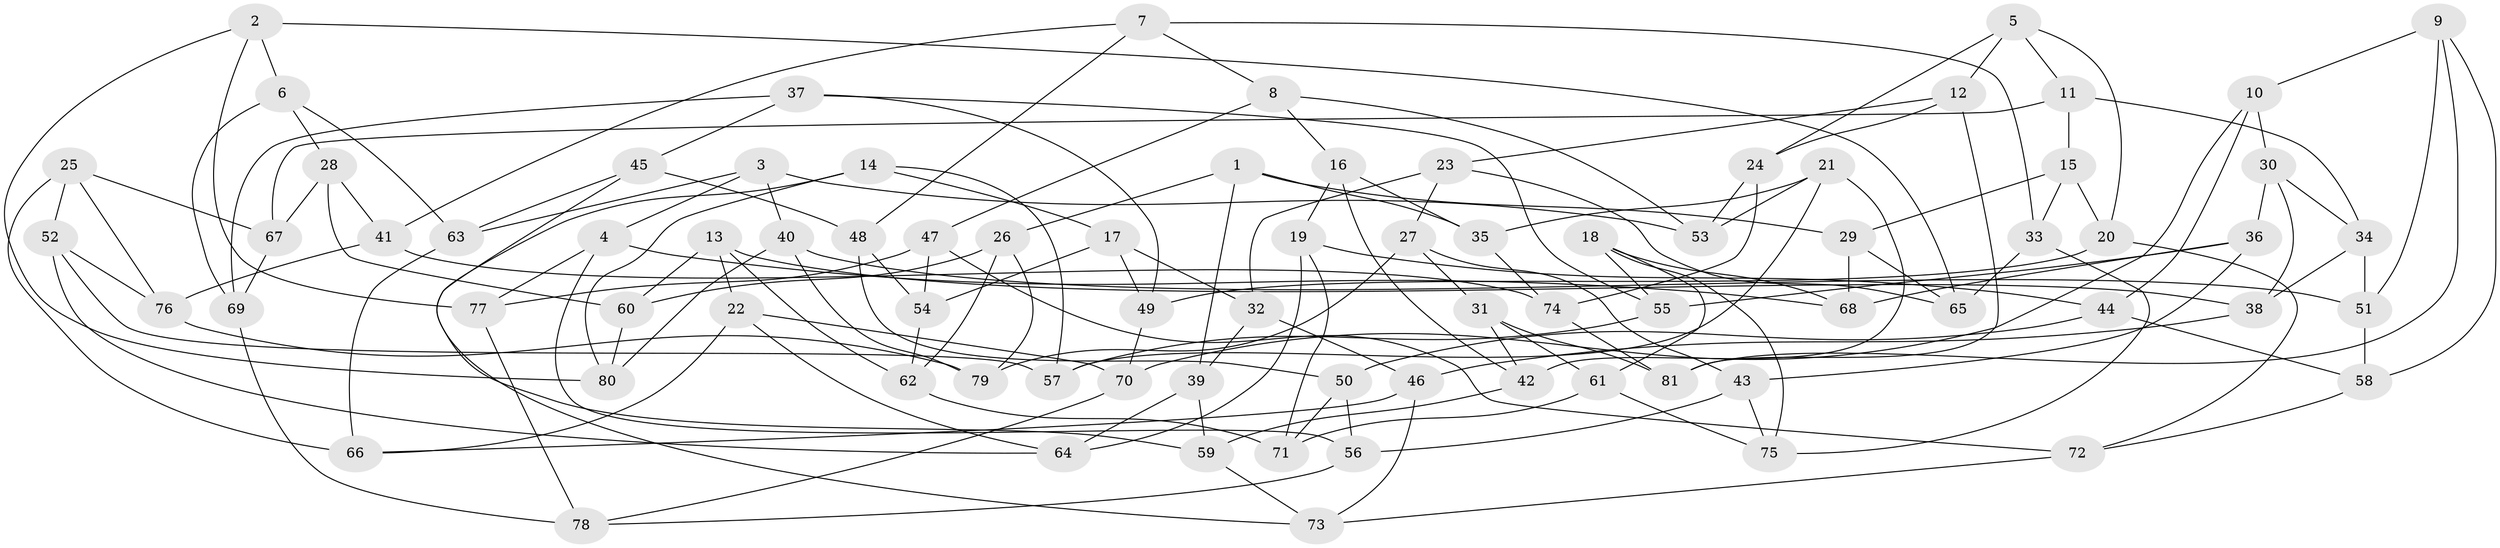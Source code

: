 // coarse degree distribution, {10: 0.06060606060606061, 9: 0.09090909090909091, 4: 0.3939393939393939, 8: 0.06060606060606061, 12: 0.030303030303030304, 7: 0.12121212121212122, 3: 0.18181818181818182, 6: 0.030303030303030304, 5: 0.030303030303030304}
// Generated by graph-tools (version 1.1) at 2025/53/03/04/25 22:53:54]
// undirected, 81 vertices, 162 edges
graph export_dot {
  node [color=gray90,style=filled];
  1;
  2;
  3;
  4;
  5;
  6;
  7;
  8;
  9;
  10;
  11;
  12;
  13;
  14;
  15;
  16;
  17;
  18;
  19;
  20;
  21;
  22;
  23;
  24;
  25;
  26;
  27;
  28;
  29;
  30;
  31;
  32;
  33;
  34;
  35;
  36;
  37;
  38;
  39;
  40;
  41;
  42;
  43;
  44;
  45;
  46;
  47;
  48;
  49;
  50;
  51;
  52;
  53;
  54;
  55;
  56;
  57;
  58;
  59;
  60;
  61;
  62;
  63;
  64;
  65;
  66;
  67;
  68;
  69;
  70;
  71;
  72;
  73;
  74;
  75;
  76;
  77;
  78;
  79;
  80;
  81;
  1 -- 35;
  1 -- 39;
  1 -- 26;
  1 -- 29;
  2 -- 77;
  2 -- 65;
  2 -- 80;
  2 -- 6;
  3 -- 53;
  3 -- 4;
  3 -- 63;
  3 -- 40;
  4 -- 77;
  4 -- 68;
  4 -- 56;
  5 -- 11;
  5 -- 12;
  5 -- 24;
  5 -- 20;
  6 -- 28;
  6 -- 63;
  6 -- 69;
  7 -- 48;
  7 -- 33;
  7 -- 41;
  7 -- 8;
  8 -- 53;
  8 -- 47;
  8 -- 16;
  9 -- 81;
  9 -- 51;
  9 -- 10;
  9 -- 58;
  10 -- 70;
  10 -- 44;
  10 -- 30;
  11 -- 15;
  11 -- 34;
  11 -- 67;
  12 -- 24;
  12 -- 23;
  12 -- 81;
  13 -- 60;
  13 -- 22;
  13 -- 38;
  13 -- 62;
  14 -- 57;
  14 -- 17;
  14 -- 73;
  14 -- 80;
  15 -- 20;
  15 -- 29;
  15 -- 33;
  16 -- 35;
  16 -- 19;
  16 -- 42;
  17 -- 54;
  17 -- 49;
  17 -- 32;
  18 -- 68;
  18 -- 75;
  18 -- 55;
  18 -- 61;
  19 -- 44;
  19 -- 71;
  19 -- 64;
  20 -- 49;
  20 -- 72;
  21 -- 57;
  21 -- 35;
  21 -- 42;
  21 -- 53;
  22 -- 66;
  22 -- 70;
  22 -- 64;
  23 -- 65;
  23 -- 32;
  23 -- 27;
  24 -- 53;
  24 -- 74;
  25 -- 76;
  25 -- 66;
  25 -- 52;
  25 -- 67;
  26 -- 62;
  26 -- 79;
  26 -- 60;
  27 -- 31;
  27 -- 79;
  27 -- 43;
  28 -- 60;
  28 -- 67;
  28 -- 41;
  29 -- 68;
  29 -- 65;
  30 -- 36;
  30 -- 38;
  30 -- 34;
  31 -- 42;
  31 -- 61;
  31 -- 81;
  32 -- 39;
  32 -- 46;
  33 -- 65;
  33 -- 75;
  34 -- 38;
  34 -- 51;
  35 -- 74;
  36 -- 55;
  36 -- 43;
  36 -- 68;
  37 -- 55;
  37 -- 45;
  37 -- 69;
  37 -- 49;
  38 -- 46;
  39 -- 64;
  39 -- 59;
  40 -- 79;
  40 -- 80;
  40 -- 51;
  41 -- 74;
  41 -- 76;
  42 -- 59;
  43 -- 75;
  43 -- 56;
  44 -- 58;
  44 -- 50;
  45 -- 48;
  45 -- 63;
  45 -- 59;
  46 -- 66;
  46 -- 73;
  47 -- 72;
  47 -- 77;
  47 -- 54;
  48 -- 54;
  48 -- 50;
  49 -- 70;
  50 -- 56;
  50 -- 71;
  51 -- 58;
  52 -- 57;
  52 -- 76;
  52 -- 64;
  54 -- 62;
  55 -- 57;
  56 -- 78;
  58 -- 72;
  59 -- 73;
  60 -- 80;
  61 -- 71;
  61 -- 75;
  62 -- 71;
  63 -- 66;
  67 -- 69;
  69 -- 78;
  70 -- 78;
  72 -- 73;
  74 -- 81;
  76 -- 79;
  77 -- 78;
}
